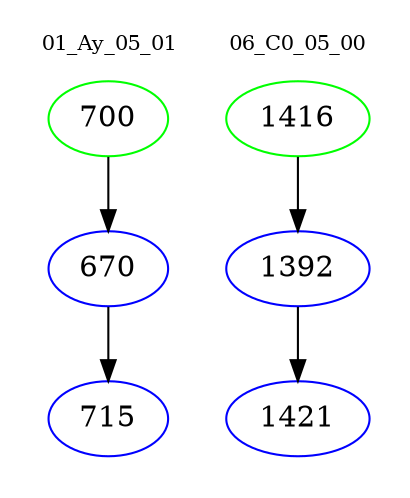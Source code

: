 digraph{
subgraph cluster_0 {
color = white
label = "01_Ay_05_01";
fontsize=10;
T0_700 [label="700", color="green"]
T0_700 -> T0_670 [color="black"]
T0_670 [label="670", color="blue"]
T0_670 -> T0_715 [color="black"]
T0_715 [label="715", color="blue"]
}
subgraph cluster_1 {
color = white
label = "06_C0_05_00";
fontsize=10;
T1_1416 [label="1416", color="green"]
T1_1416 -> T1_1392 [color="black"]
T1_1392 [label="1392", color="blue"]
T1_1392 -> T1_1421 [color="black"]
T1_1421 [label="1421", color="blue"]
}
}
